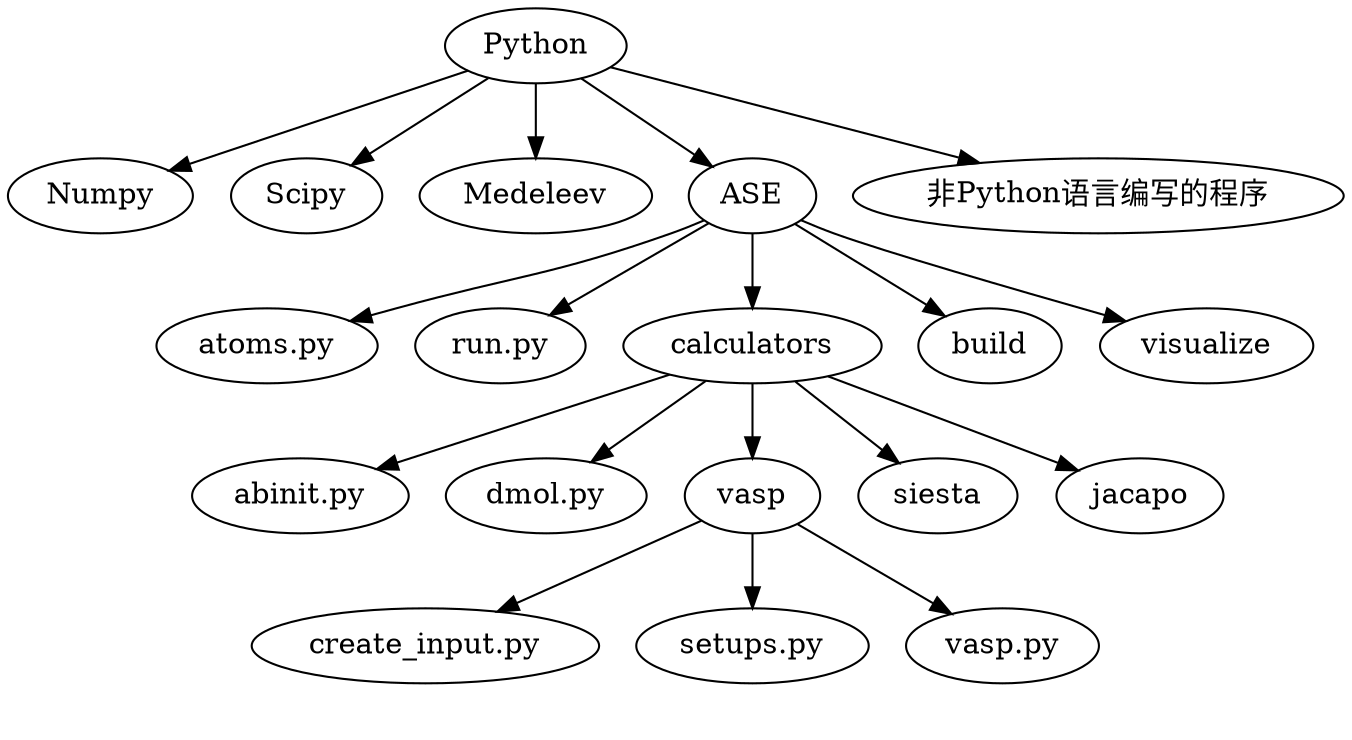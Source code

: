 digraph python_tree{  //指定图的类型和名字
 
    Python -> Numpy;  //创建节点和边线
    Python -> Scipy;
    Python -> Medeleev;
    Python -> ASE    
    Python -> "非Python语言编写的程序";

    ASE -> "atoms.py";
    ASE -> "run.py";
    ASE -> "calculators";    
    ASE -> "build";
    ASE -> "visualize";

    calculators -> "abinit.py";
    calculators -> "dmol.py";
    calculators -> "vasp";
    calculators -> "siesta";
    calculators -> "jacapo";

    vasp -> "create_input.py";
    vasp -> "setups.py";
    vasp -> "vasp.py";
    
    label = " "   
     }